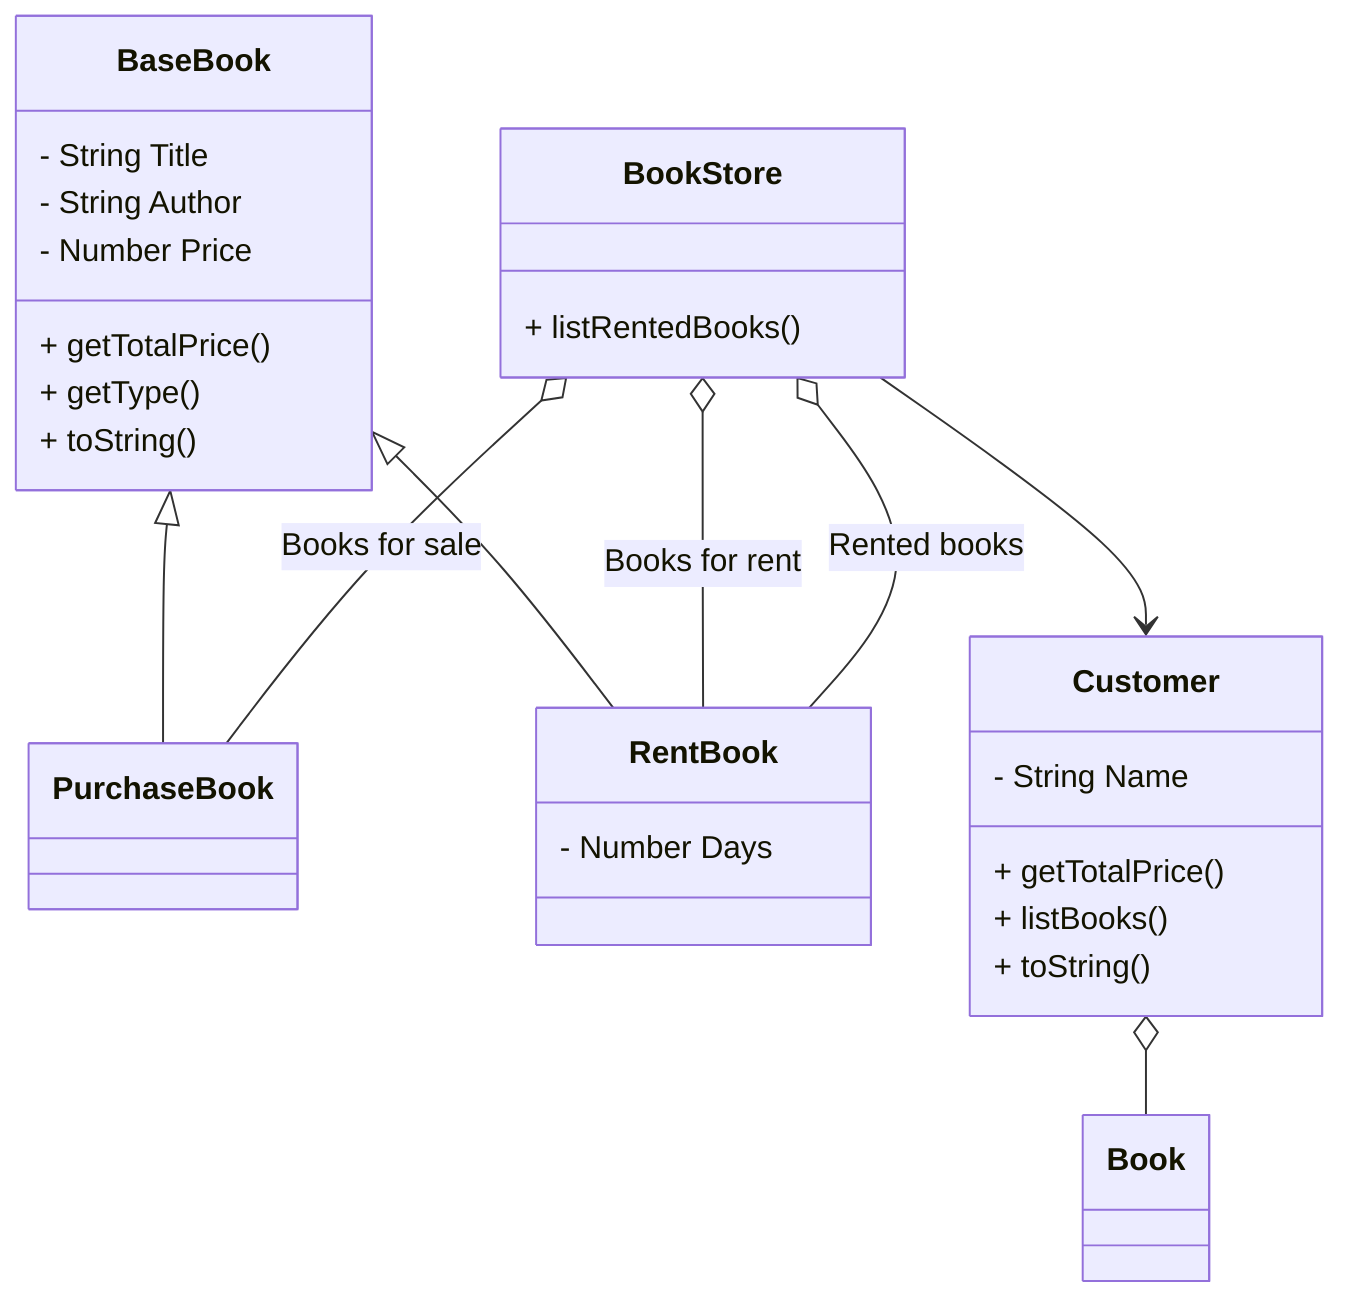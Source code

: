classDiagram
    class BaseBook {
      - String Title
      - String Author
      - Number Price

      + getTotalPrice()
      + getType()
      + toString()
    }

    class PurchaseBook {
    }

    class RentBook {
      - Number Days
    }

    BaseBook <|-- PurchaseBook
    BaseBook <|-- RentBook

    class Customer {
      - String Name

      + getTotalPrice()
      + listBooks()
      + toString()
    }

    Customer o-- Book

    class BookStore {
      + listRentedBooks()
    }

    BookStore o-- PurchaseBook : Books for sale
    BookStore o-- RentBook : Books for rent
    BookStore o-- RentBook : Rented books

    BookStore --> Customer